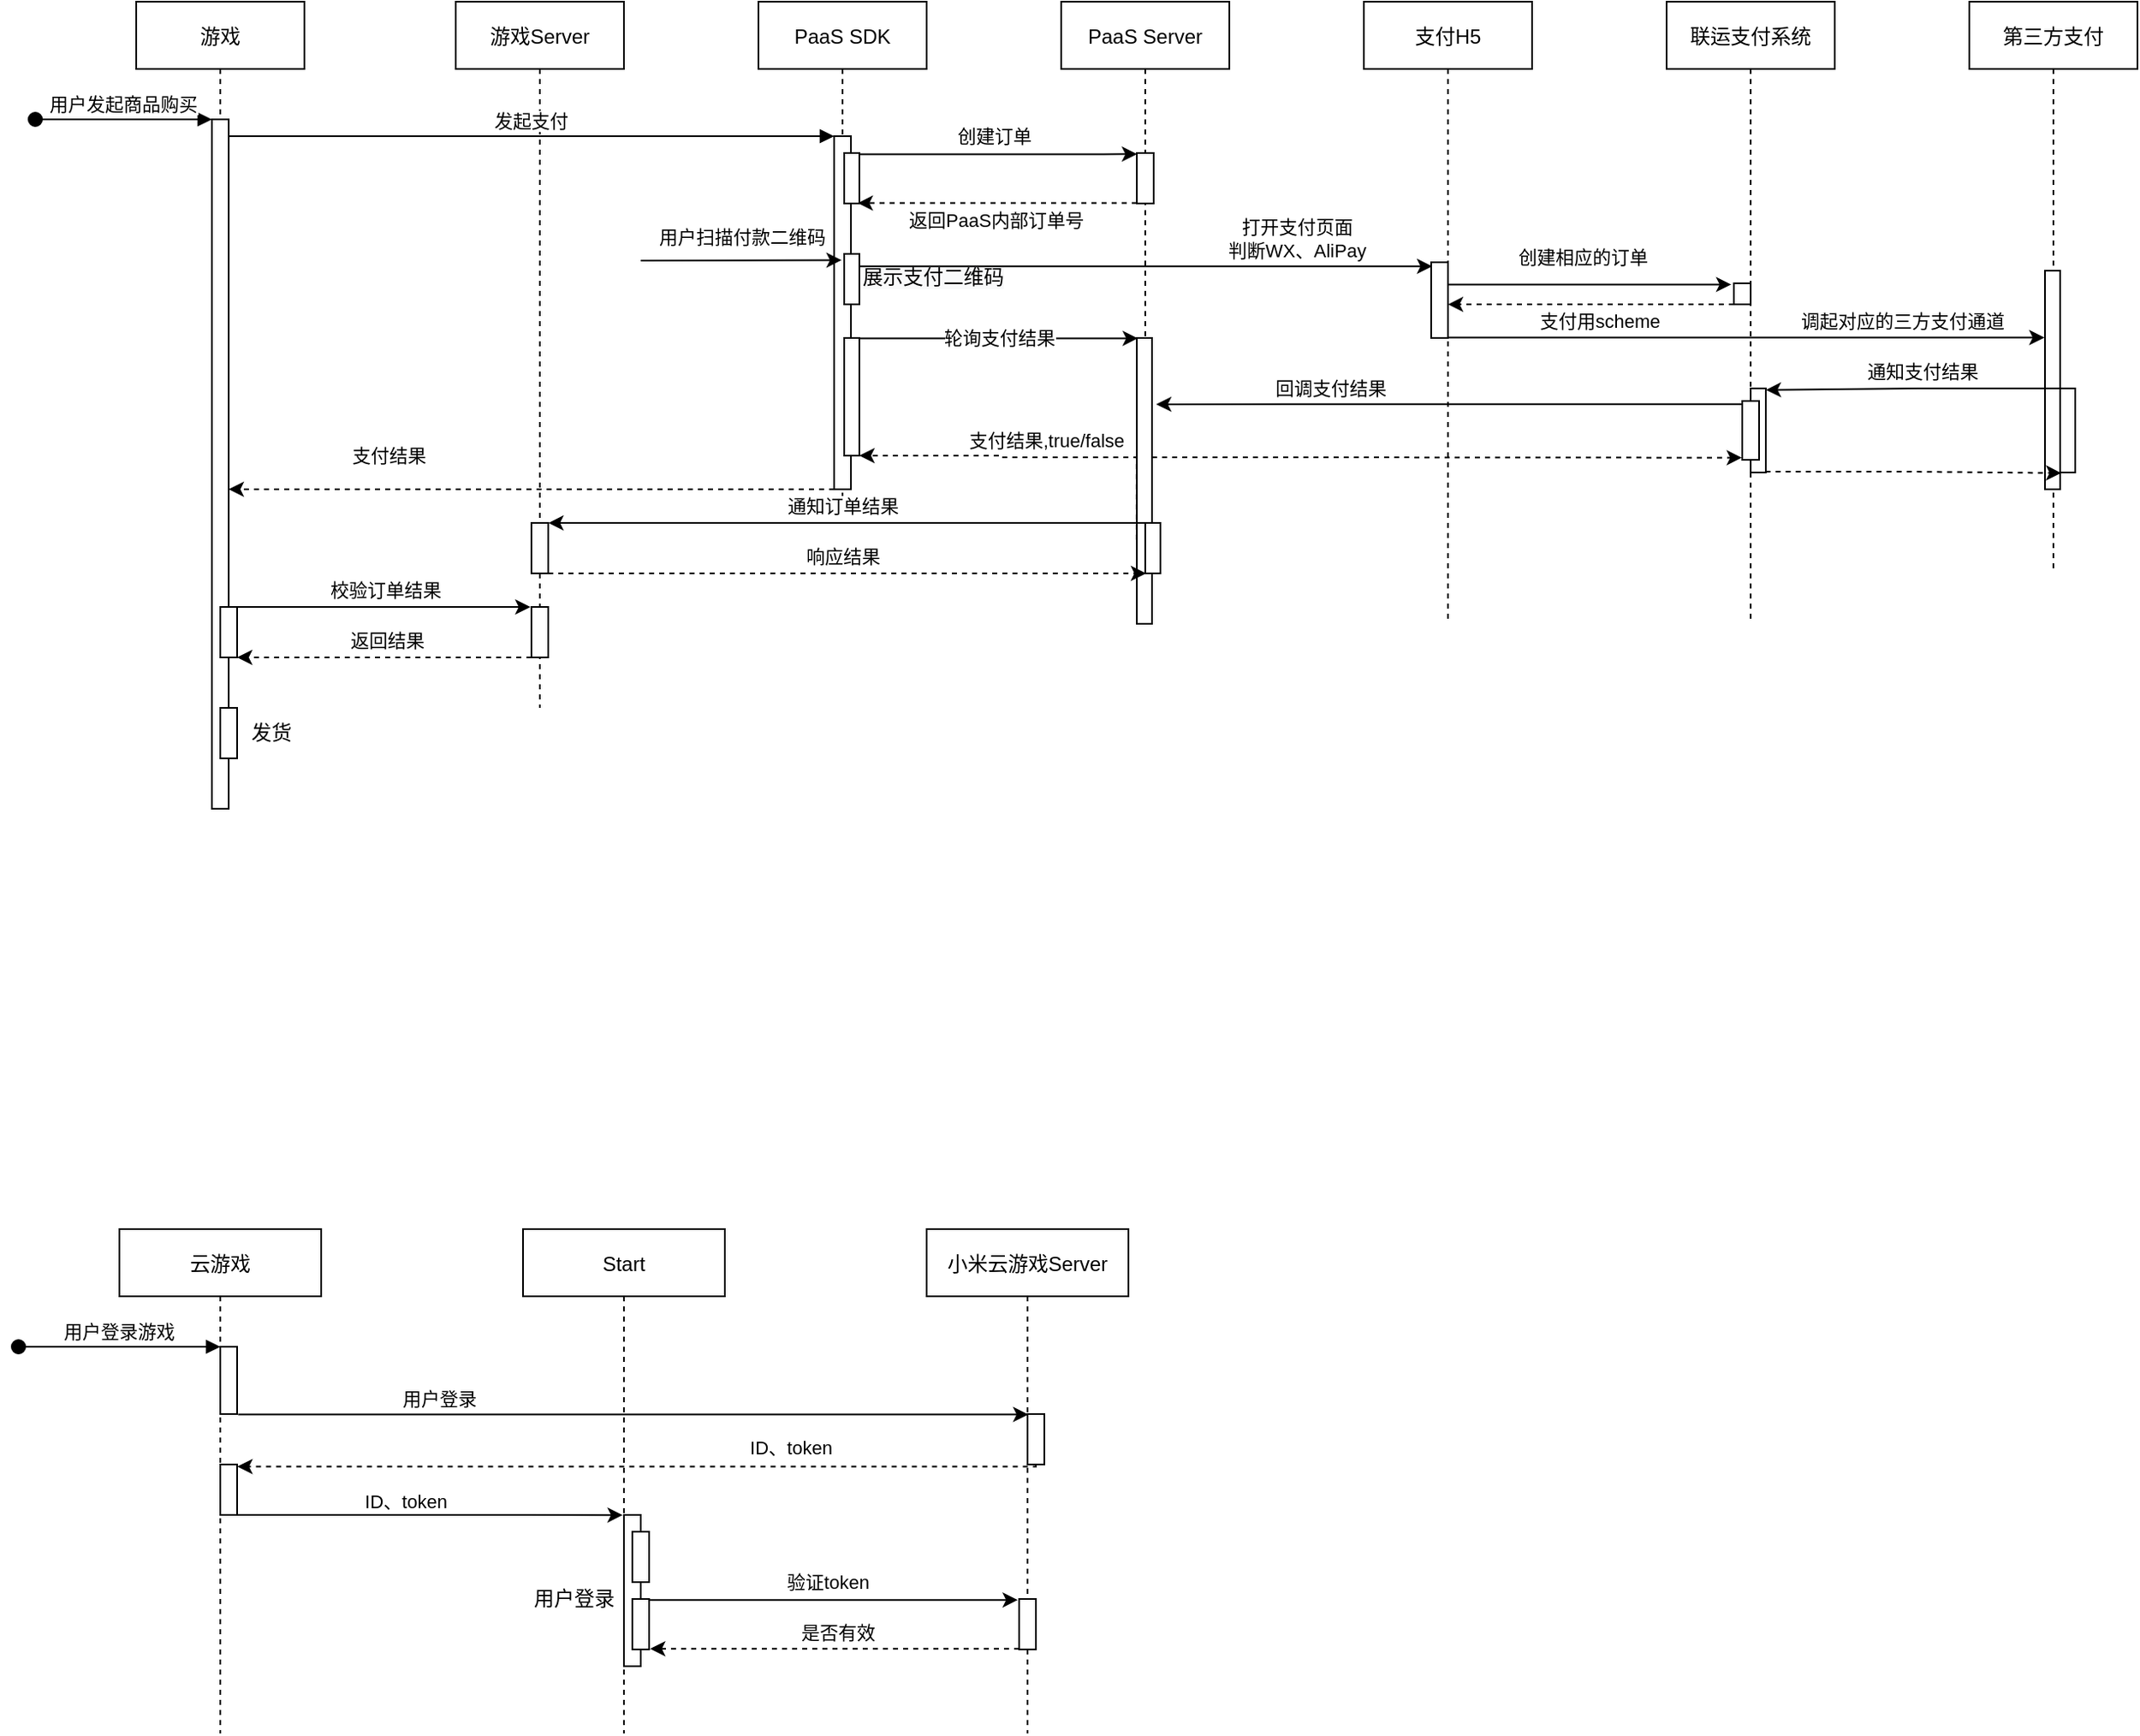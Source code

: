 <mxfile version="17.4.3" type="github">
  <diagram id="kgpKYQtTHZ0yAKxKKP6v" name="Page-1">
    <mxGraphModel dx="2210" dy="937" grid="1" gridSize="10" guides="1" tooltips="1" connect="1" arrows="1" fold="1" page="1" pageScale="1" pageWidth="850" pageHeight="1100" math="0" shadow="0">
      <root>
        <mxCell id="0" />
        <mxCell id="1" parent="0" />
        <mxCell id="3nuBFxr9cyL0pnOWT2aG-1" value="游戏" style="shape=umlLifeline;perimeter=lifelinePerimeter;container=1;collapsible=0;recursiveResize=0;rounded=0;shadow=0;strokeWidth=1;" parent="1" vertex="1">
          <mxGeometry x="-100" y="40" width="100" height="480" as="geometry" />
        </mxCell>
        <mxCell id="3nuBFxr9cyL0pnOWT2aG-2" value="" style="points=[];perimeter=orthogonalPerimeter;rounded=0;shadow=0;strokeWidth=1;" parent="3nuBFxr9cyL0pnOWT2aG-1" vertex="1">
          <mxGeometry x="45" y="70" width="10" height="410" as="geometry" />
        </mxCell>
        <mxCell id="3nuBFxr9cyL0pnOWT2aG-3" value="用户发起商品购买" style="verticalAlign=bottom;startArrow=oval;endArrow=block;startSize=8;shadow=0;strokeWidth=1;" parent="3nuBFxr9cyL0pnOWT2aG-1" target="3nuBFxr9cyL0pnOWT2aG-2" edge="1">
          <mxGeometry relative="1" as="geometry">
            <mxPoint x="-60" y="70" as="sourcePoint" />
          </mxGeometry>
        </mxCell>
        <mxCell id="BVIRtQcblCjaV8nDNNIN-35" value="" style="points=[];perimeter=orthogonalPerimeter;rounded=0;shadow=0;strokeWidth=1;" parent="3nuBFxr9cyL0pnOWT2aG-1" vertex="1">
          <mxGeometry x="50" y="360" width="10" height="30" as="geometry" />
        </mxCell>
        <mxCell id="BVIRtQcblCjaV8nDNNIN-39" value="" style="points=[];perimeter=orthogonalPerimeter;rounded=0;shadow=0;strokeWidth=1;" parent="3nuBFxr9cyL0pnOWT2aG-1" vertex="1">
          <mxGeometry x="50" y="420" width="10" height="30" as="geometry" />
        </mxCell>
        <mxCell id="BVIRtQcblCjaV8nDNNIN-40" value="发货" style="text;html=1;align=center;verticalAlign=middle;resizable=0;points=[];autosize=1;strokeColor=none;fillColor=none;" parent="3nuBFxr9cyL0pnOWT2aG-1" vertex="1">
          <mxGeometry x="60" y="425" width="40" height="20" as="geometry" />
        </mxCell>
        <mxCell id="3nuBFxr9cyL0pnOWT2aG-5" value="PaaS SDK" style="shape=umlLifeline;perimeter=lifelinePerimeter;container=1;collapsible=0;recursiveResize=0;rounded=0;shadow=0;strokeWidth=1;" parent="1" vertex="1">
          <mxGeometry x="270" y="40" width="100" height="300" as="geometry" />
        </mxCell>
        <mxCell id="3nuBFxr9cyL0pnOWT2aG-6" value="" style="points=[];perimeter=orthogonalPerimeter;rounded=0;shadow=0;strokeWidth=1;" parent="3nuBFxr9cyL0pnOWT2aG-5" vertex="1">
          <mxGeometry x="45" y="80" width="10" height="210" as="geometry" />
        </mxCell>
        <mxCell id="BVIRtQcblCjaV8nDNNIN-3" value="" style="points=[];perimeter=orthogonalPerimeter;rounded=0;shadow=0;strokeWidth=1;" parent="3nuBFxr9cyL0pnOWT2aG-5" vertex="1">
          <mxGeometry x="51" y="90" width="9" height="30" as="geometry" />
        </mxCell>
        <mxCell id="BVIRtQcblCjaV8nDNNIN-6" value="" style="points=[];perimeter=orthogonalPerimeter;rounded=0;shadow=0;strokeWidth=1;" parent="3nuBFxr9cyL0pnOWT2aG-5" vertex="1">
          <mxGeometry x="51" y="150" width="9" height="30" as="geometry" />
        </mxCell>
        <mxCell id="BVIRtQcblCjaV8nDNNIN-9" value="&lt;meta charset=&quot;utf-8&quot;&gt;&lt;span style=&quot;color: rgb(0, 0, 0); font-family: helvetica; font-size: 12px; font-style: normal; font-weight: 400; letter-spacing: normal; text-align: center; text-indent: 0px; text-transform: none; word-spacing: 0px; background-color: rgb(248, 249, 250); display: inline; float: none;&quot;&gt;展示支付二维码&lt;/span&gt;" style="text;whiteSpace=wrap;html=1;" parent="3nuBFxr9cyL0pnOWT2aG-5" vertex="1">
          <mxGeometry x="60" y="150" width="110" height="30" as="geometry" />
        </mxCell>
        <mxCell id="BVIRtQcblCjaV8nDNNIN-15" value="" style="points=[];perimeter=orthogonalPerimeter;rounded=0;shadow=0;strokeWidth=1;" parent="3nuBFxr9cyL0pnOWT2aG-5" vertex="1">
          <mxGeometry x="51" y="200" width="9" height="70" as="geometry" />
        </mxCell>
        <mxCell id="BVIRtQcblCjaV8nDNNIN-1" value="PaaS Server" style="shape=umlLifeline;perimeter=lifelinePerimeter;container=1;collapsible=0;recursiveResize=0;rounded=0;shadow=0;strokeWidth=1;" parent="1" vertex="1">
          <mxGeometry x="450" y="40" width="100" height="370" as="geometry" />
        </mxCell>
        <mxCell id="BVIRtQcblCjaV8nDNNIN-2" value="" style="points=[];perimeter=orthogonalPerimeter;rounded=0;shadow=0;strokeWidth=1;" parent="BVIRtQcblCjaV8nDNNIN-1" vertex="1">
          <mxGeometry x="45" y="90" width="10" height="30" as="geometry" />
        </mxCell>
        <mxCell id="BVIRtQcblCjaV8nDNNIN-14" value="" style="points=[];perimeter=orthogonalPerimeter;rounded=0;shadow=0;strokeWidth=1;" parent="BVIRtQcblCjaV8nDNNIN-1" vertex="1">
          <mxGeometry x="45" y="200" width="9" height="170" as="geometry" />
        </mxCell>
        <mxCell id="BVIRtQcblCjaV8nDNNIN-29" value="" style="points=[];perimeter=orthogonalPerimeter;rounded=0;shadow=0;strokeWidth=1;" parent="BVIRtQcblCjaV8nDNNIN-1" vertex="1">
          <mxGeometry x="50" y="310" width="9" height="30" as="geometry" />
        </mxCell>
        <mxCell id="BVIRtQcblCjaV8nDNNIN-4" value="创建订单" style="edgeStyle=orthogonalEdgeStyle;rounded=0;orthogonalLoop=1;jettySize=auto;html=1;entryX=0.013;entryY=0.022;entryDx=0;entryDy=0;entryPerimeter=0;" parent="1" source="BVIRtQcblCjaV8nDNNIN-3" target="BVIRtQcblCjaV8nDNNIN-2" edge="1">
          <mxGeometry x="-0.035" y="11" relative="1" as="geometry">
            <mxPoint x="580" y="130" as="targetPoint" />
            <Array as="points">
              <mxPoint x="475" y="130" />
            </Array>
            <mxPoint as="offset" />
          </mxGeometry>
        </mxCell>
        <mxCell id="BVIRtQcblCjaV8nDNNIN-5" value="返回PaaS内部订单号" style="edgeStyle=orthogonalEdgeStyle;rounded=0;orthogonalLoop=1;jettySize=auto;html=1;entryX=0.891;entryY=0.993;entryDx=0;entryDy=0;entryPerimeter=0;dashed=1;" parent="1" source="BVIRtQcblCjaV8nDNNIN-2" target="BVIRtQcblCjaV8nDNNIN-3" edge="1">
          <mxGeometry x="0.018" y="10" relative="1" as="geometry">
            <mxPoint x="390" y="160" as="targetPoint" />
            <Array as="points">
              <mxPoint x="329" y="160" />
            </Array>
            <mxPoint as="offset" />
          </mxGeometry>
        </mxCell>
        <mxCell id="BVIRtQcblCjaV8nDNNIN-12" value="第三方支付" style="shape=umlLifeline;perimeter=lifelinePerimeter;container=1;collapsible=0;recursiveResize=0;rounded=0;shadow=0;strokeWidth=1;" parent="1" vertex="1">
          <mxGeometry x="990" y="40" width="100" height="340" as="geometry" />
        </mxCell>
        <mxCell id="BVIRtQcblCjaV8nDNNIN-10" value="" style="points=[];perimeter=orthogonalPerimeter;rounded=0;shadow=0;strokeWidth=1;" parent="BVIRtQcblCjaV8nDNNIN-12" vertex="1">
          <mxGeometry x="45" y="160" width="9" height="130" as="geometry" />
        </mxCell>
        <mxCell id="BVIRtQcblCjaV8nDNNIN-20" value="" style="points=[];perimeter=orthogonalPerimeter;rounded=0;shadow=0;strokeWidth=1;" parent="BVIRtQcblCjaV8nDNNIN-12" vertex="1">
          <mxGeometry x="54" y="230" width="9" height="50" as="geometry" />
        </mxCell>
        <mxCell id="BVIRtQcblCjaV8nDNNIN-16" value="轮询支付结果" style="edgeStyle=orthogonalEdgeStyle;rounded=0;orthogonalLoop=1;jettySize=auto;html=1;entryX=0.069;entryY=0.001;entryDx=0;entryDy=0;entryPerimeter=0;" parent="1" source="BVIRtQcblCjaV8nDNNIN-15" target="BVIRtQcblCjaV8nDNNIN-14" edge="1">
          <mxGeometry relative="1" as="geometry">
            <Array as="points">
              <mxPoint x="496" y="240" />
            </Array>
          </mxGeometry>
        </mxCell>
        <mxCell id="BVIRtQcblCjaV8nDNNIN-17" style="edgeStyle=orthogonalEdgeStyle;rounded=0;orthogonalLoop=1;jettySize=auto;html=1;entryX=1;entryY=1;entryDx=0;entryDy=0;entryPerimeter=0;dashed=1;exitX=-0.01;exitY=0.706;exitDx=0;exitDy=0;exitPerimeter=0;" parent="1" source="BVIRtQcblCjaV8nDNNIN-14" target="BVIRtQcblCjaV8nDNNIN-15" edge="1">
          <mxGeometry relative="1" as="geometry">
            <mxPoint x="470" y="310" as="sourcePoint" />
            <Array as="points">
              <mxPoint x="413" y="311" />
              <mxPoint x="330" y="310" />
            </Array>
          </mxGeometry>
        </mxCell>
        <mxCell id="BVIRtQcblCjaV8nDNNIN-18" value="支付结果,true/false" style="edgeLabel;html=1;align=center;verticalAlign=middle;resizable=0;points=[];" parent="BVIRtQcblCjaV8nDNNIN-17" vertex="1" connectable="0">
          <mxGeometry x="-0.042" relative="1" as="geometry">
            <mxPoint y="-10" as="offset" />
          </mxGeometry>
        </mxCell>
        <mxCell id="BVIRtQcblCjaV8nDNNIN-22" value="通知支付结果" style="edgeStyle=orthogonalEdgeStyle;rounded=0;orthogonalLoop=1;jettySize=auto;html=1;entryX=1;entryY=0.018;entryDx=0;entryDy=0;entryPerimeter=0;" parent="1" source="BVIRtQcblCjaV8nDNNIN-20" target="BVIRtQcblCjaV8nDNNIN-23" edge="1">
          <mxGeometry x="-0.06" y="-10" relative="1" as="geometry">
            <mxPoint x="620" y="250" as="targetPoint" />
            <Array as="points">
              <mxPoint x="960" y="270" />
              <mxPoint x="960" y="270" />
            </Array>
            <mxPoint as="offset" />
          </mxGeometry>
        </mxCell>
        <mxCell id="BVIRtQcblCjaV8nDNNIN-26" value="游戏Server" style="shape=umlLifeline;perimeter=lifelinePerimeter;container=1;collapsible=0;recursiveResize=0;rounded=0;shadow=0;strokeWidth=1;" parent="1" vertex="1">
          <mxGeometry x="90" y="40" width="100" height="420" as="geometry" />
        </mxCell>
        <mxCell id="BVIRtQcblCjaV8nDNNIN-27" value="" style="points=[];perimeter=orthogonalPerimeter;rounded=0;shadow=0;strokeWidth=1;" parent="BVIRtQcblCjaV8nDNNIN-26" vertex="1">
          <mxGeometry x="45" y="310" width="10" height="30" as="geometry" />
        </mxCell>
        <mxCell id="BVIRtQcblCjaV8nDNNIN-33" value="" style="points=[];perimeter=orthogonalPerimeter;rounded=0;shadow=0;strokeWidth=1;" parent="BVIRtQcblCjaV8nDNNIN-26" vertex="1">
          <mxGeometry x="45" y="360" width="10" height="30" as="geometry" />
        </mxCell>
        <mxCell id="3nuBFxr9cyL0pnOWT2aG-8" value="发起支付" style="verticalAlign=bottom;endArrow=block;entryX=0;entryY=0;shadow=0;strokeWidth=1;" parent="1" source="3nuBFxr9cyL0pnOWT2aG-2" target="3nuBFxr9cyL0pnOWT2aG-6" edge="1">
          <mxGeometry relative="1" as="geometry">
            <mxPoint x="250" y="120" as="sourcePoint" />
          </mxGeometry>
        </mxCell>
        <mxCell id="BVIRtQcblCjaV8nDNNIN-25" value="支付结果" style="edgeStyle=orthogonalEdgeStyle;rounded=0;orthogonalLoop=1;jettySize=auto;html=1;dashed=1;" parent="1" source="3nuBFxr9cyL0pnOWT2aG-6" target="3nuBFxr9cyL0pnOWT2aG-2" edge="1">
          <mxGeometry x="0.472" y="-20" relative="1" as="geometry">
            <mxPoint x="160" y="320" as="targetPoint" />
            <Array as="points">
              <mxPoint x="270" y="330" />
              <mxPoint x="270" y="330" />
            </Array>
            <mxPoint as="offset" />
          </mxGeometry>
        </mxCell>
        <mxCell id="BVIRtQcblCjaV8nDNNIN-30" value="通知订单结果" style="edgeStyle=orthogonalEdgeStyle;rounded=0;orthogonalLoop=1;jettySize=auto;html=1;entryX=1.008;entryY=0.001;entryDx=0;entryDy=0;entryPerimeter=0;" parent="1" source="BVIRtQcblCjaV8nDNNIN-29" target="BVIRtQcblCjaV8nDNNIN-27" edge="1">
          <mxGeometry x="0.014" y="-10" relative="1" as="geometry">
            <Array as="points">
              <mxPoint x="410" y="350" />
              <mxPoint x="410" y="350" />
            </Array>
            <mxPoint as="offset" />
          </mxGeometry>
        </mxCell>
        <mxCell id="BVIRtQcblCjaV8nDNNIN-31" value="响应结果" style="edgeStyle=orthogonalEdgeStyle;rounded=0;orthogonalLoop=1;jettySize=auto;html=1;entryX=0.054;entryY=1.001;entryDx=0;entryDy=0;entryPerimeter=0;dashed=1;" parent="1" source="BVIRtQcblCjaV8nDNNIN-27" target="BVIRtQcblCjaV8nDNNIN-29" edge="1">
          <mxGeometry x="-0.015" y="10" relative="1" as="geometry">
            <Array as="points">
              <mxPoint x="190" y="380" />
              <mxPoint x="190" y="380" />
            </Array>
            <mxPoint as="offset" />
          </mxGeometry>
        </mxCell>
        <mxCell id="BVIRtQcblCjaV8nDNNIN-34" style="edgeStyle=orthogonalEdgeStyle;rounded=0;orthogonalLoop=1;jettySize=auto;html=1;entryX=-0.06;entryY=0.033;entryDx=0;entryDy=0;entryPerimeter=0;" parent="1" target="BVIRtQcblCjaV8nDNNIN-33" edge="1">
          <mxGeometry relative="1" as="geometry">
            <mxPoint x="-40" y="400" as="sourcePoint" />
            <Array as="points">
              <mxPoint x="134" y="400" />
            </Array>
          </mxGeometry>
        </mxCell>
        <mxCell id="BVIRtQcblCjaV8nDNNIN-37" value="校验订单结果" style="edgeLabel;html=1;align=center;verticalAlign=middle;resizable=0;points=[];" parent="BVIRtQcblCjaV8nDNNIN-34" vertex="1" connectable="0">
          <mxGeometry x="0.005" y="1" relative="1" as="geometry">
            <mxPoint y="-9" as="offset" />
          </mxGeometry>
        </mxCell>
        <mxCell id="BVIRtQcblCjaV8nDNNIN-36" style="edgeStyle=orthogonalEdgeStyle;rounded=0;orthogonalLoop=1;jettySize=auto;html=1;entryX=1;entryY=1;entryDx=0;entryDy=0;entryPerimeter=0;dashed=1;" parent="1" source="BVIRtQcblCjaV8nDNNIN-33" target="BVIRtQcblCjaV8nDNNIN-35" edge="1">
          <mxGeometry relative="1" as="geometry">
            <Array as="points">
              <mxPoint x="90" y="430" />
              <mxPoint x="90" y="430" />
            </Array>
          </mxGeometry>
        </mxCell>
        <mxCell id="BVIRtQcblCjaV8nDNNIN-38" value="返回结果" style="edgeLabel;html=1;align=center;verticalAlign=middle;resizable=0;points=[];" parent="BVIRtQcblCjaV8nDNNIN-36" vertex="1" connectable="0">
          <mxGeometry x="-0.01" y="-1" relative="1" as="geometry">
            <mxPoint y="-9" as="offset" />
          </mxGeometry>
        </mxCell>
        <mxCell id="P__QsPS7ya9Hl_gslWMf-1" value="云游戏" style="shape=umlLifeline;perimeter=lifelinePerimeter;container=1;collapsible=0;recursiveResize=0;rounded=0;shadow=0;strokeWidth=1;" parent="1" vertex="1">
          <mxGeometry x="-110" y="770" width="120" height="300" as="geometry" />
        </mxCell>
        <mxCell id="P__QsPS7ya9Hl_gslWMf-10" value="" style="points=[];perimeter=orthogonalPerimeter;rounded=0;shadow=0;strokeWidth=1;" parent="P__QsPS7ya9Hl_gslWMf-1" vertex="1">
          <mxGeometry x="60" y="70" width="10" height="40" as="geometry" />
        </mxCell>
        <mxCell id="P__QsPS7ya9Hl_gslWMf-15" value="" style="points=[];perimeter=orthogonalPerimeter;rounded=0;shadow=0;strokeWidth=1;" parent="P__QsPS7ya9Hl_gslWMf-1" vertex="1">
          <mxGeometry x="60" y="140" width="10" height="30" as="geometry" />
        </mxCell>
        <mxCell id="P__QsPS7ya9Hl_gslWMf-7" value="Start" style="shape=umlLifeline;perimeter=lifelinePerimeter;container=1;collapsible=0;recursiveResize=0;rounded=0;shadow=0;strokeWidth=1;" parent="1" vertex="1">
          <mxGeometry x="130" y="770" width="120" height="300" as="geometry" />
        </mxCell>
        <mxCell id="P__QsPS7ya9Hl_gslWMf-18" value="" style="points=[];perimeter=orthogonalPerimeter;rounded=0;shadow=0;strokeWidth=1;" parent="P__QsPS7ya9Hl_gslWMf-7" vertex="1">
          <mxGeometry x="60" y="170" width="10" height="90" as="geometry" />
        </mxCell>
        <mxCell id="P__QsPS7ya9Hl_gslWMf-21" value="" style="points=[];perimeter=orthogonalPerimeter;rounded=0;shadow=0;strokeWidth=1;" parent="P__QsPS7ya9Hl_gslWMf-7" vertex="1">
          <mxGeometry x="65" y="180" width="10" height="30" as="geometry" />
        </mxCell>
        <mxCell id="P__QsPS7ya9Hl_gslWMf-23" value="" style="points=[];perimeter=orthogonalPerimeter;rounded=0;shadow=0;strokeWidth=1;" parent="P__QsPS7ya9Hl_gslWMf-7" vertex="1">
          <mxGeometry x="65" y="220" width="10" height="30" as="geometry" />
        </mxCell>
        <mxCell id="P__QsPS7ya9Hl_gslWMf-28" value="用户登录" style="text;html=1;align=center;verticalAlign=middle;resizable=0;points=[];autosize=1;strokeColor=none;fillColor=none;" parent="P__QsPS7ya9Hl_gslWMf-7" vertex="1">
          <mxGeometry y="210" width="60" height="20" as="geometry" />
        </mxCell>
        <mxCell id="P__QsPS7ya9Hl_gslWMf-8" value="小米云游戏Server" style="shape=umlLifeline;perimeter=lifelinePerimeter;container=1;collapsible=0;recursiveResize=0;rounded=0;shadow=0;strokeWidth=1;" parent="1" vertex="1">
          <mxGeometry x="370" y="770" width="120" height="300" as="geometry" />
        </mxCell>
        <mxCell id="P__QsPS7ya9Hl_gslWMf-13" value="" style="points=[];perimeter=orthogonalPerimeter;rounded=0;shadow=0;strokeWidth=1;" parent="P__QsPS7ya9Hl_gslWMf-8" vertex="1">
          <mxGeometry x="60" y="110" width="10" height="30" as="geometry" />
        </mxCell>
        <mxCell id="P__QsPS7ya9Hl_gslWMf-22" value="" style="points=[];perimeter=orthogonalPerimeter;rounded=0;shadow=0;strokeWidth=1;" parent="P__QsPS7ya9Hl_gslWMf-8" vertex="1">
          <mxGeometry x="55" y="220" width="10" height="30" as="geometry" />
        </mxCell>
        <mxCell id="P__QsPS7ya9Hl_gslWMf-9" value="用户登录游戏" style="verticalAlign=bottom;startArrow=oval;endArrow=block;startSize=8;shadow=0;strokeWidth=1;" parent="1" edge="1">
          <mxGeometry relative="1" as="geometry">
            <mxPoint x="-170" y="840" as="sourcePoint" />
            <mxPoint x="-50" y="840" as="targetPoint" />
          </mxGeometry>
        </mxCell>
        <mxCell id="P__QsPS7ya9Hl_gslWMf-12" style="edgeStyle=orthogonalEdgeStyle;rounded=0;orthogonalLoop=1;jettySize=auto;html=1;entryX=0.045;entryY=0.009;entryDx=0;entryDy=0;entryPerimeter=0;exitX=1.063;exitY=1.007;exitDx=0;exitDy=0;exitPerimeter=0;" parent="1" source="P__QsPS7ya9Hl_gslWMf-10" target="P__QsPS7ya9Hl_gslWMf-13" edge="1">
          <mxGeometry relative="1" as="geometry">
            <Array as="points">
              <mxPoint x="80" y="880" />
              <mxPoint x="80" y="880" />
            </Array>
          </mxGeometry>
        </mxCell>
        <mxCell id="P__QsPS7ya9Hl_gslWMf-14" value="用户登录" style="edgeLabel;html=1;align=center;verticalAlign=middle;resizable=0;points=[];" parent="P__QsPS7ya9Hl_gslWMf-12" vertex="1" connectable="0">
          <mxGeometry x="-0.035" relative="1" as="geometry">
            <mxPoint x="-107" y="-10" as="offset" />
          </mxGeometry>
        </mxCell>
        <mxCell id="P__QsPS7ya9Hl_gslWMf-16" style="edgeStyle=orthogonalEdgeStyle;rounded=0;orthogonalLoop=1;jettySize=auto;html=1;entryX=1.013;entryY=0.041;entryDx=0;entryDy=0;entryPerimeter=0;dashed=1;" parent="1" source="P__QsPS7ya9Hl_gslWMf-13" target="P__QsPS7ya9Hl_gslWMf-15" edge="1">
          <mxGeometry relative="1" as="geometry">
            <Array as="points">
              <mxPoint x="435" y="911" />
            </Array>
          </mxGeometry>
        </mxCell>
        <mxCell id="P__QsPS7ya9Hl_gslWMf-17" value="ID、token" style="edgeLabel;html=1;align=center;verticalAlign=middle;resizable=0;points=[];" parent="P__QsPS7ya9Hl_gslWMf-16" vertex="1" connectable="0">
          <mxGeometry x="-0.295" relative="1" as="geometry">
            <mxPoint x="21" y="-11" as="offset" />
          </mxGeometry>
        </mxCell>
        <mxCell id="P__QsPS7ya9Hl_gslWMf-19" style="edgeStyle=orthogonalEdgeStyle;rounded=0;orthogonalLoop=1;jettySize=auto;html=1;entryX=-0.073;entryY=0.001;entryDx=0;entryDy=0;entryPerimeter=0;" parent="1" source="P__QsPS7ya9Hl_gslWMf-15" target="P__QsPS7ya9Hl_gslWMf-18" edge="1">
          <mxGeometry relative="1" as="geometry">
            <Array as="points">
              <mxPoint x="130" y="940" />
              <mxPoint x="130" y="940" />
            </Array>
          </mxGeometry>
        </mxCell>
        <mxCell id="P__QsPS7ya9Hl_gslWMf-20" value="ID、token" style="edgeLabel;html=1;align=center;verticalAlign=middle;resizable=0;points=[];" parent="1" vertex="1" connectable="0">
          <mxGeometry x="60.0" y="930.001" as="geometry">
            <mxPoint y="2" as="offset" />
          </mxGeometry>
        </mxCell>
        <mxCell id="P__QsPS7ya9Hl_gslWMf-24" style="edgeStyle=orthogonalEdgeStyle;rounded=0;orthogonalLoop=1;jettySize=auto;html=1;entryX=-0.079;entryY=0.02;entryDx=0;entryDy=0;entryPerimeter=0;" parent="1" source="P__QsPS7ya9Hl_gslWMf-23" target="P__QsPS7ya9Hl_gslWMf-22" edge="1">
          <mxGeometry relative="1" as="geometry">
            <Array as="points">
              <mxPoint x="424" y="990" />
            </Array>
          </mxGeometry>
        </mxCell>
        <mxCell id="P__QsPS7ya9Hl_gslWMf-25" value="验证token" style="edgeLabel;html=1;align=center;verticalAlign=middle;resizable=0;points=[];" parent="P__QsPS7ya9Hl_gslWMf-24" vertex="1" connectable="0">
          <mxGeometry x="-0.035" y="1" relative="1" as="geometry">
            <mxPoint y="-10" as="offset" />
          </mxGeometry>
        </mxCell>
        <mxCell id="HRX3m05B6jAvLXlQZqai-1" value="支付H5" style="shape=umlLifeline;perimeter=lifelinePerimeter;container=1;collapsible=0;recursiveResize=0;rounded=0;shadow=0;strokeWidth=1;" vertex="1" parent="1">
          <mxGeometry x="630" y="40" width="100" height="370" as="geometry" />
        </mxCell>
        <mxCell id="HRX3m05B6jAvLXlQZqai-9" value="" style="points=[];perimeter=orthogonalPerimeter;rounded=0;shadow=0;strokeWidth=1;" vertex="1" parent="HRX3m05B6jAvLXlQZqai-1">
          <mxGeometry x="40" y="155" width="10" height="45" as="geometry" />
        </mxCell>
        <mxCell id="HRX3m05B6jAvLXlQZqai-6" value="联运支付系统" style="shape=umlLifeline;perimeter=lifelinePerimeter;container=1;collapsible=0;recursiveResize=0;rounded=0;shadow=0;strokeWidth=1;" vertex="1" parent="1">
          <mxGeometry x="810" y="40" width="100" height="370" as="geometry" />
        </mxCell>
        <mxCell id="BVIRtQcblCjaV8nDNNIN-23" value="" style="points=[];perimeter=orthogonalPerimeter;rounded=0;shadow=0;strokeWidth=1;" parent="HRX3m05B6jAvLXlQZqai-6" vertex="1">
          <mxGeometry x="50" y="230" width="9" height="50" as="geometry" />
        </mxCell>
        <mxCell id="HRX3m05B6jAvLXlQZqai-12" value="" style="points=[];perimeter=orthogonalPerimeter;rounded=0;shadow=0;strokeWidth=1;" vertex="1" parent="HRX3m05B6jAvLXlQZqai-6">
          <mxGeometry x="40" y="167.5" width="10" height="12.5" as="geometry" />
        </mxCell>
        <mxCell id="HRX3m05B6jAvLXlQZqai-17" value="" style="points=[];perimeter=orthogonalPerimeter;rounded=0;shadow=0;strokeWidth=1;" vertex="1" parent="HRX3m05B6jAvLXlQZqai-6">
          <mxGeometry x="45" y="237.5" width="10" height="35" as="geometry" />
        </mxCell>
        <mxCell id="P__QsPS7ya9Hl_gslWMf-26" style="edgeStyle=orthogonalEdgeStyle;rounded=0;orthogonalLoop=1;jettySize=auto;html=1;entryX=1.059;entryY=0.985;entryDx=0;entryDy=0;entryPerimeter=0;dashed=1;" parent="1" source="P__QsPS7ya9Hl_gslWMf-22" target="P__QsPS7ya9Hl_gslWMf-23" edge="1">
          <mxGeometry relative="1" as="geometry">
            <Array as="points">
              <mxPoint x="206" y="1020" />
            </Array>
          </mxGeometry>
        </mxCell>
        <mxCell id="P__QsPS7ya9Hl_gslWMf-27" value="是否有效" style="edgeLabel;html=1;align=center;verticalAlign=middle;resizable=0;points=[];" parent="P__QsPS7ya9Hl_gslWMf-26" vertex="1" connectable="0">
          <mxGeometry x="-0.009" relative="1" as="geometry">
            <mxPoint y="-10" as="offset" />
          </mxGeometry>
        </mxCell>
        <mxCell id="HRX3m05B6jAvLXlQZqai-7" style="edgeStyle=orthogonalEdgeStyle;rounded=0;orthogonalLoop=1;jettySize=auto;html=1;entryX=0.074;entryY=1.007;entryDx=0;entryDy=0;entryPerimeter=0;exitX=0.976;exitY=0.989;exitDx=0;exitDy=0;exitPerimeter=0;dashed=1;" edge="1" parent="1" source="BVIRtQcblCjaV8nDNNIN-23" target="BVIRtQcblCjaV8nDNNIN-20">
          <mxGeometry relative="1" as="geometry">
            <mxPoint x="1140" y="300" as="targetPoint" />
            <Array as="points">
              <mxPoint x="952" y="320" />
            </Array>
          </mxGeometry>
        </mxCell>
        <mxCell id="HRX3m05B6jAvLXlQZqai-8" value="用户扫描付款二维码" style="endArrow=classic;html=1;rounded=0;entryX=-0.172;entryY=0.124;entryDx=0;entryDy=0;entryPerimeter=0;" edge="1" parent="1" target="BVIRtQcblCjaV8nDNNIN-6">
          <mxGeometry x="0.005" y="14" width="50" height="50" relative="1" as="geometry">
            <mxPoint x="200" y="194" as="sourcePoint" />
            <mxPoint x="260" y="170" as="targetPoint" />
            <mxPoint as="offset" />
          </mxGeometry>
        </mxCell>
        <mxCell id="HRX3m05B6jAvLXlQZqai-11" value="打开支付页面&lt;br&gt;判断WX、AliPay" style="edgeStyle=orthogonalEdgeStyle;rounded=0;orthogonalLoop=1;jettySize=auto;html=1;entryX=0.062;entryY=0.053;entryDx=0;entryDy=0;entryPerimeter=0;" edge="1" parent="1" source="BVIRtQcblCjaV8nDNNIN-6" target="HRX3m05B6jAvLXlQZqai-9">
          <mxGeometry x="0.527" y="16" relative="1" as="geometry">
            <Array as="points">
              <mxPoint x="640" y="197" />
            </Array>
            <mxPoint as="offset" />
          </mxGeometry>
        </mxCell>
        <mxCell id="HRX3m05B6jAvLXlQZqai-14" value="创建相应的订单" style="edgeStyle=orthogonalEdgeStyle;rounded=0;orthogonalLoop=1;jettySize=auto;html=1;entryX=-0.155;entryY=0.055;entryDx=0;entryDy=0;entryPerimeter=0;" edge="1" parent="1" source="HRX3m05B6jAvLXlQZqai-9" target="HRX3m05B6jAvLXlQZqai-12">
          <mxGeometry x="-0.05" y="16" relative="1" as="geometry">
            <Array as="points">
              <mxPoint x="820" y="209" />
            </Array>
            <mxPoint as="offset" />
          </mxGeometry>
        </mxCell>
        <mxCell id="HRX3m05B6jAvLXlQZqai-15" value="支付用scheme" style="edgeStyle=orthogonalEdgeStyle;rounded=0;orthogonalLoop=1;jettySize=auto;html=1;entryX=1;entryY=0.556;entryDx=0;entryDy=0;entryPerimeter=0;dashed=1;" edge="1" parent="1" source="HRX3m05B6jAvLXlQZqai-12" target="HRX3m05B6jAvLXlQZqai-9">
          <mxGeometry x="-0.059" y="10" relative="1" as="geometry">
            <Array as="points">
              <mxPoint x="820" y="220" />
              <mxPoint x="820" y="220" />
            </Array>
            <mxPoint as="offset" />
          </mxGeometry>
        </mxCell>
        <mxCell id="HRX3m05B6jAvLXlQZqai-16" value="调起对应的三方支付通道" style="edgeStyle=orthogonalEdgeStyle;rounded=0;orthogonalLoop=1;jettySize=auto;html=1;entryX=-0.035;entryY=0.306;entryDx=0;entryDy=0;entryPerimeter=0;" edge="1" parent="1" source="HRX3m05B6jAvLXlQZqai-9" target="BVIRtQcblCjaV8nDNNIN-10">
          <mxGeometry x="0.522" y="10" relative="1" as="geometry">
            <Array as="points">
              <mxPoint x="858" y="240" />
            </Array>
            <mxPoint as="offset" />
          </mxGeometry>
        </mxCell>
        <mxCell id="HRX3m05B6jAvLXlQZqai-18" value="回调支付结果" style="edgeStyle=orthogonalEdgeStyle;rounded=0;orthogonalLoop=1;jettySize=auto;html=1;entryX=1.276;entryY=0.232;entryDx=0;entryDy=0;entryPerimeter=0;" edge="1" parent="1" source="HRX3m05B6jAvLXlQZqai-17" target="BVIRtQcblCjaV8nDNNIN-14">
          <mxGeometry x="0.406" y="-9" relative="1" as="geometry">
            <Array as="points">
              <mxPoint x="680" y="280" />
            </Array>
            <mxPoint as="offset" />
          </mxGeometry>
        </mxCell>
        <mxCell id="HRX3m05B6jAvLXlQZqai-19" style="edgeStyle=orthogonalEdgeStyle;rounded=0;orthogonalLoop=1;jettySize=auto;html=1;entryX=-0.024;entryY=0.964;entryDx=0;entryDy=0;entryPerimeter=0;dashed=1;" edge="1" parent="1" source="BVIRtQcblCjaV8nDNNIN-14" target="HRX3m05B6jAvLXlQZqai-17">
          <mxGeometry relative="1" as="geometry">
            <Array as="points">
              <mxPoint x="590" y="311" />
              <mxPoint x="590" y="311" />
            </Array>
          </mxGeometry>
        </mxCell>
      </root>
    </mxGraphModel>
  </diagram>
</mxfile>
